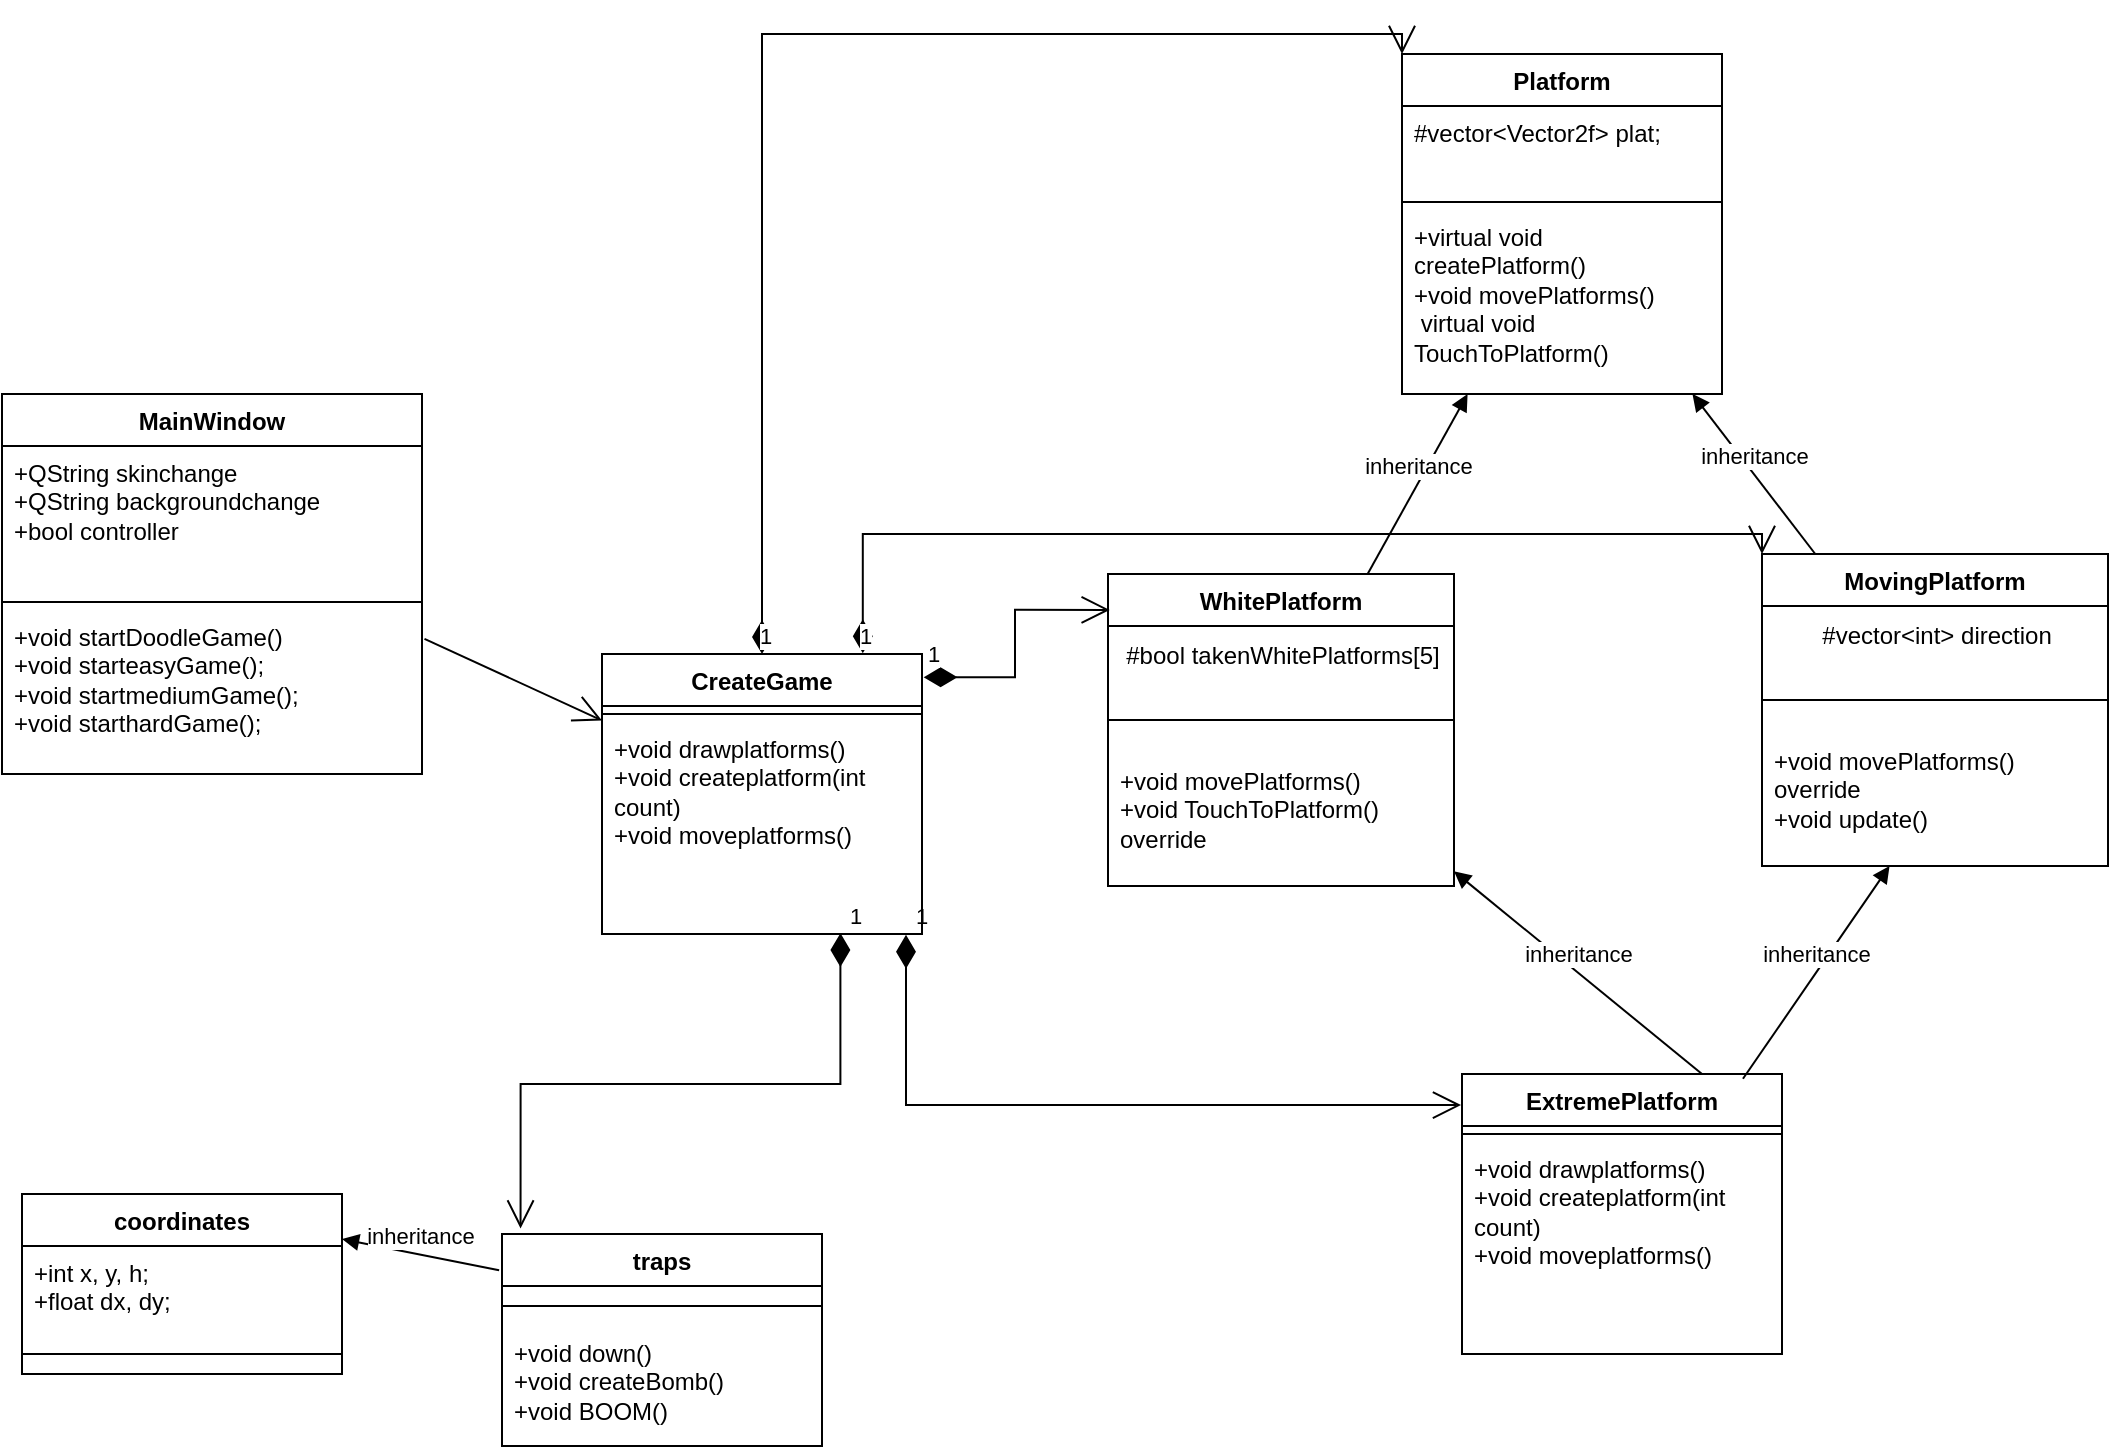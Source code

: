 <mxfile version="23.1.6" type="device">
  <diagram name="Сторінка-1" id="fhrWHgtsgEICmLfOh0h-">
    <mxGraphModel dx="1042" dy="631" grid="1" gridSize="10" guides="1" tooltips="1" connect="1" arrows="1" fold="1" page="1" pageScale="1" pageWidth="827" pageHeight="1169" math="0" shadow="0">
      <root>
        <mxCell id="0" />
        <mxCell id="1" parent="0" />
        <mxCell id="ECvIYYzI3fATd54jcmxr-10" value="MainWindow" style="swimlane;fontStyle=1;align=center;verticalAlign=top;childLayout=stackLayout;horizontal=1;startSize=26;horizontalStack=0;resizeParent=1;resizeParentMax=0;resizeLast=0;collapsible=1;marginBottom=0;whiteSpace=wrap;html=1;" parent="1" vertex="1">
          <mxGeometry x="10" y="210" width="210" height="190" as="geometry">
            <mxRectangle x="174" y="210" width="110" height="30" as="alternateBounds" />
          </mxGeometry>
        </mxCell>
        <mxCell id="ECvIYYzI3fATd54jcmxr-11" value="+QString skinchange&lt;br&gt;+QString backgroundchange&lt;br&gt;+bool controller" style="text;strokeColor=none;fillColor=none;align=left;verticalAlign=top;spacingLeft=4;spacingRight=4;overflow=hidden;rotatable=0;points=[[0,0.5],[1,0.5]];portConstraint=eastwest;whiteSpace=wrap;html=1;" parent="ECvIYYzI3fATd54jcmxr-10" vertex="1">
          <mxGeometry y="26" width="210" height="74" as="geometry" />
        </mxCell>
        <mxCell id="ECvIYYzI3fATd54jcmxr-12" value="" style="line;strokeWidth=1;fillColor=none;align=left;verticalAlign=middle;spacingTop=-1;spacingLeft=3;spacingRight=3;rotatable=0;labelPosition=right;points=[];portConstraint=eastwest;strokeColor=inherit;" parent="ECvIYYzI3fATd54jcmxr-10" vertex="1">
          <mxGeometry y="100" width="210" height="8" as="geometry" />
        </mxCell>
        <mxCell id="ECvIYYzI3fATd54jcmxr-13" value="+void startDoodleGame()&lt;br&gt;+void starteasyGame();&lt;div&gt;+void startmediumGame();&lt;/div&gt;&lt;div&gt;+void starthardGame();&lt;/div&gt;" style="text;strokeColor=none;fillColor=none;align=left;verticalAlign=top;spacingLeft=4;spacingRight=4;overflow=hidden;rotatable=0;points=[[0,0.5],[1,0.5]];portConstraint=eastwest;whiteSpace=wrap;html=1;" parent="ECvIYYzI3fATd54jcmxr-10" vertex="1">
          <mxGeometry y="108" width="210" height="82" as="geometry" />
        </mxCell>
        <mxCell id="ECvIYYzI3fATd54jcmxr-20" value="Platform" style="swimlane;fontStyle=1;align=center;verticalAlign=top;childLayout=stackLayout;horizontal=1;startSize=26;horizontalStack=0;resizeParent=1;resizeParentMax=0;resizeLast=0;collapsible=1;marginBottom=0;whiteSpace=wrap;html=1;" parent="1" vertex="1">
          <mxGeometry x="710" y="40" width="160" height="170" as="geometry" />
        </mxCell>
        <mxCell id="ECvIYYzI3fATd54jcmxr-21" value="#vector&amp;lt;Vector2f&amp;gt; plat;" style="text;strokeColor=none;fillColor=none;align=left;verticalAlign=top;spacingLeft=4;spacingRight=4;overflow=hidden;rotatable=0;points=[[0,0.5],[1,0.5]];portConstraint=eastwest;whiteSpace=wrap;html=1;" parent="ECvIYYzI3fATd54jcmxr-20" vertex="1">
          <mxGeometry y="26" width="160" height="44" as="geometry" />
        </mxCell>
        <mxCell id="ECvIYYzI3fATd54jcmxr-22" value="" style="line;strokeWidth=1;fillColor=none;align=left;verticalAlign=middle;spacingTop=-1;spacingLeft=3;spacingRight=3;rotatable=0;labelPosition=right;points=[];portConstraint=eastwest;strokeColor=inherit;" parent="ECvIYYzI3fATd54jcmxr-20" vertex="1">
          <mxGeometry y="70" width="160" height="8" as="geometry" />
        </mxCell>
        <mxCell id="ECvIYYzI3fATd54jcmxr-23" value="+virtual void createPlatform()&lt;br&gt;+void movePlatforms()&lt;br&gt;&amp;nbsp;virtual void TouchToPlatform()&lt;br&gt;&lt;div&gt;&lt;br&gt;&lt;/div&gt;" style="text;strokeColor=none;fillColor=none;align=left;verticalAlign=top;spacingLeft=4;spacingRight=4;overflow=hidden;rotatable=0;points=[[0,0.5],[1,0.5]];portConstraint=eastwest;whiteSpace=wrap;html=1;" parent="ECvIYYzI3fATd54jcmxr-20" vertex="1">
          <mxGeometry y="78" width="160" height="92" as="geometry" />
        </mxCell>
        <mxCell id="ECvIYYzI3fATd54jcmxr-24" value="WhitePlatform" style="swimlane;fontStyle=1;align=center;verticalAlign=top;childLayout=stackLayout;horizontal=1;startSize=26;horizontalStack=0;resizeParent=1;resizeParentMax=0;resizeLast=0;collapsible=1;marginBottom=0;whiteSpace=wrap;html=1;" parent="1" vertex="1">
          <mxGeometry x="563" y="300" width="173" height="156" as="geometry" />
        </mxCell>
        <mxCell id="ECvIYYzI3fATd54jcmxr-71" value="#bool takenWhitePlatforms[5]" style="text;html=1;align=center;verticalAlign=middle;resizable=0;points=[];autosize=1;strokeColor=none;fillColor=none;" parent="ECvIYYzI3fATd54jcmxr-24" vertex="1">
          <mxGeometry y="26" width="173" height="30" as="geometry" />
        </mxCell>
        <mxCell id="ECvIYYzI3fATd54jcmxr-26" value="" style="line;strokeWidth=1;fillColor=none;align=left;verticalAlign=middle;spacingTop=-1;spacingLeft=3;spacingRight=3;rotatable=0;labelPosition=right;points=[];portConstraint=eastwest;strokeColor=inherit;" parent="ECvIYYzI3fATd54jcmxr-24" vertex="1">
          <mxGeometry y="56" width="173" height="34" as="geometry" />
        </mxCell>
        <mxCell id="ECvIYYzI3fATd54jcmxr-27" value="+void movePlatforms()&lt;br&gt;+void TouchToPlatform() override&lt;br&gt;&lt;div&gt;&lt;br&gt;&lt;/div&gt;" style="text;strokeColor=none;fillColor=none;align=left;verticalAlign=top;spacingLeft=4;spacingRight=4;overflow=hidden;rotatable=0;points=[[0,0.5],[1,0.5]];portConstraint=eastwest;whiteSpace=wrap;html=1;" parent="ECvIYYzI3fATd54jcmxr-24" vertex="1">
          <mxGeometry y="90" width="173" height="66" as="geometry" />
        </mxCell>
        <mxCell id="ECvIYYzI3fATd54jcmxr-32" value="ExtremePlatform" style="swimlane;fontStyle=1;align=center;verticalAlign=top;childLayout=stackLayout;horizontal=1;startSize=26;horizontalStack=0;resizeParent=1;resizeParentMax=0;resizeLast=0;collapsible=1;marginBottom=0;whiteSpace=wrap;html=1;" parent="1" vertex="1">
          <mxGeometry x="740" y="550" width="160" height="140" as="geometry" />
        </mxCell>
        <mxCell id="ECvIYYzI3fATd54jcmxr-34" value="" style="line;strokeWidth=1;fillColor=none;align=left;verticalAlign=middle;spacingTop=-1;spacingLeft=3;spacingRight=3;rotatable=0;labelPosition=right;points=[];portConstraint=eastwest;strokeColor=inherit;" parent="ECvIYYzI3fATd54jcmxr-32" vertex="1">
          <mxGeometry y="26" width="160" height="8" as="geometry" />
        </mxCell>
        <mxCell id="ECvIYYzI3fATd54jcmxr-35" value="+void drawplatforms()&lt;br&gt;+void createplatform(int count)&lt;br&gt;+void moveplatforms()" style="text;strokeColor=none;fillColor=none;align=left;verticalAlign=top;spacingLeft=4;spacingRight=4;overflow=hidden;rotatable=0;points=[[0,0.5],[1,0.5]];portConstraint=eastwest;whiteSpace=wrap;html=1;" parent="ECvIYYzI3fATd54jcmxr-32" vertex="1">
          <mxGeometry y="34" width="160" height="106" as="geometry" />
        </mxCell>
        <mxCell id="ECvIYYzI3fATd54jcmxr-36" value="coordinates" style="swimlane;fontStyle=1;align=center;verticalAlign=top;childLayout=stackLayout;horizontal=1;startSize=26;horizontalStack=0;resizeParent=1;resizeParentMax=0;resizeLast=0;collapsible=1;marginBottom=0;whiteSpace=wrap;html=1;" parent="1" vertex="1">
          <mxGeometry x="20" y="610" width="160" height="90" as="geometry" />
        </mxCell>
        <mxCell id="ECvIYYzI3fATd54jcmxr-37" value="&lt;div&gt;+int x, y, h;&lt;/div&gt;&lt;div&gt;+float dx, dy;&lt;/div&gt;" style="text;strokeColor=none;fillColor=none;align=left;verticalAlign=top;spacingLeft=4;spacingRight=4;overflow=hidden;rotatable=0;points=[[0,0.5],[1,0.5]];portConstraint=eastwest;whiteSpace=wrap;html=1;" parent="ECvIYYzI3fATd54jcmxr-36" vertex="1">
          <mxGeometry y="26" width="160" height="44" as="geometry" />
        </mxCell>
        <mxCell id="ECvIYYzI3fATd54jcmxr-38" value="" style="line;strokeWidth=1;fillColor=none;align=left;verticalAlign=middle;spacingTop=-1;spacingLeft=3;spacingRight=3;rotatable=0;labelPosition=right;points=[];portConstraint=eastwest;strokeColor=inherit;" parent="ECvIYYzI3fATd54jcmxr-36" vertex="1">
          <mxGeometry y="70" width="160" height="20" as="geometry" />
        </mxCell>
        <mxCell id="ECvIYYzI3fATd54jcmxr-61" value="traps" style="swimlane;fontStyle=1;align=center;verticalAlign=top;childLayout=stackLayout;horizontal=1;startSize=26;horizontalStack=0;resizeParent=1;resizeParentMax=0;resizeLast=0;collapsible=1;marginBottom=0;whiteSpace=wrap;html=1;" parent="1" vertex="1">
          <mxGeometry x="260" y="630" width="160" height="106" as="geometry" />
        </mxCell>
        <mxCell id="ECvIYYzI3fATd54jcmxr-63" value="" style="line;strokeWidth=1;fillColor=none;align=left;verticalAlign=middle;spacingTop=-1;spacingLeft=3;spacingRight=3;rotatable=0;labelPosition=right;points=[];portConstraint=eastwest;strokeColor=inherit;" parent="ECvIYYzI3fATd54jcmxr-61" vertex="1">
          <mxGeometry y="26" width="160" height="20" as="geometry" />
        </mxCell>
        <mxCell id="ECvIYYzI3fATd54jcmxr-64" value="+void down()&lt;br&gt;+void createBomb()&lt;br&gt;+void BOOM()" style="text;strokeColor=none;fillColor=none;align=left;verticalAlign=top;spacingLeft=4;spacingRight=4;overflow=hidden;rotatable=0;points=[[0,0.5],[1,0.5]];portConstraint=eastwest;whiteSpace=wrap;html=1;" parent="ECvIYYzI3fATd54jcmxr-61" vertex="1">
          <mxGeometry y="46" width="160" height="60" as="geometry" />
        </mxCell>
        <mxCell id="ECvIYYzI3fATd54jcmxr-66" value="inheritance" style="html=1;verticalAlign=bottom;endArrow=block;curved=0;rounded=0;entryX=1;entryY=0.25;entryDx=0;entryDy=0;exitX=-0.009;exitY=0.171;exitDx=0;exitDy=0;exitPerimeter=0;" parent="1" source="ECvIYYzI3fATd54jcmxr-61" target="ECvIYYzI3fATd54jcmxr-36" edge="1">
          <mxGeometry width="80" relative="1" as="geometry">
            <mxPoint x="310" y="660" as="sourcePoint" />
            <mxPoint x="440" y="490" as="targetPoint" />
          </mxGeometry>
        </mxCell>
        <mxCell id="ECvIYYzI3fATd54jcmxr-67" value="inheritance" style="html=1;verticalAlign=bottom;endArrow=block;curved=0;rounded=0;" parent="1" source="ECvIYYzI3fATd54jcmxr-24" target="ECvIYYzI3fATd54jcmxr-20" edge="1">
          <mxGeometry width="80" relative="1" as="geometry">
            <mxPoint x="329" y="628" as="sourcePoint" />
            <mxPoint x="240" y="603" as="targetPoint" />
          </mxGeometry>
        </mxCell>
        <mxCell id="ECvIYYzI3fATd54jcmxr-68" value="inheritance" style="html=1;verticalAlign=bottom;endArrow=block;curved=0;rounded=0;" parent="1" source="ECvIYYzI3fATd54jcmxr-72" target="ECvIYYzI3fATd54jcmxr-20" edge="1">
          <mxGeometry width="80" relative="1" as="geometry">
            <mxPoint x="655.094" y="295" as="sourcePoint" />
            <mxPoint x="472" y="230" as="targetPoint" />
          </mxGeometry>
        </mxCell>
        <mxCell id="ECvIYYzI3fATd54jcmxr-69" value="inheritance" style="html=1;verticalAlign=bottom;endArrow=block;curved=0;rounded=0;exitX=0.75;exitY=0;exitDx=0;exitDy=0;" parent="1" source="ECvIYYzI3fATd54jcmxr-32" target="ECvIYYzI3fATd54jcmxr-24" edge="1">
          <mxGeometry width="80" relative="1" as="geometry">
            <mxPoint x="458" y="325" as="sourcePoint" />
            <mxPoint x="482" y="240" as="targetPoint" />
          </mxGeometry>
        </mxCell>
        <mxCell id="ECvIYYzI3fATd54jcmxr-70" value="inheritance" style="html=1;verticalAlign=bottom;endArrow=block;curved=0;rounded=0;exitX=0.878;exitY=0.017;exitDx=0;exitDy=0;exitPerimeter=0;" parent="1" source="ECvIYYzI3fATd54jcmxr-32" target="ECvIYYzI3fATd54jcmxr-75" edge="1">
          <mxGeometry width="80" relative="1" as="geometry">
            <mxPoint x="468" y="335" as="sourcePoint" />
            <mxPoint x="620" y="448.72" as="targetPoint" />
          </mxGeometry>
        </mxCell>
        <mxCell id="ECvIYYzI3fATd54jcmxr-72" value="MovingPlatform" style="swimlane;fontStyle=1;align=center;verticalAlign=top;childLayout=stackLayout;horizontal=1;startSize=26;horizontalStack=0;resizeParent=1;resizeParentMax=0;resizeLast=0;collapsible=1;marginBottom=0;whiteSpace=wrap;html=1;" parent="1" vertex="1">
          <mxGeometry x="890" y="290" width="173" height="156" as="geometry" />
        </mxCell>
        <mxCell id="ECvIYYzI3fATd54jcmxr-73" value="#vector&amp;lt;int&amp;gt; direction" style="text;html=1;align=center;verticalAlign=middle;resizable=0;points=[];autosize=1;strokeColor=none;fillColor=none;" parent="ECvIYYzI3fATd54jcmxr-72" vertex="1">
          <mxGeometry y="26" width="173" height="30" as="geometry" />
        </mxCell>
        <mxCell id="ECvIYYzI3fATd54jcmxr-74" value="" style="line;strokeWidth=1;fillColor=none;align=left;verticalAlign=middle;spacingTop=-1;spacingLeft=3;spacingRight=3;rotatable=0;labelPosition=right;points=[];portConstraint=eastwest;strokeColor=inherit;" parent="ECvIYYzI3fATd54jcmxr-72" vertex="1">
          <mxGeometry y="56" width="173" height="34" as="geometry" />
        </mxCell>
        <mxCell id="ECvIYYzI3fATd54jcmxr-75" value="+void movePlatforms() override&lt;br&gt;+void update()" style="text;strokeColor=none;fillColor=none;align=left;verticalAlign=top;spacingLeft=4;spacingRight=4;overflow=hidden;rotatable=0;points=[[0,0.5],[1,0.5]];portConstraint=eastwest;whiteSpace=wrap;html=1;" parent="ECvIYYzI3fATd54jcmxr-72" vertex="1">
          <mxGeometry y="90" width="173" height="66" as="geometry" />
        </mxCell>
        <mxCell id="ORWau2D7rXOtBypaRqR--2" value="1" style="endArrow=open;html=1;endSize=12;startArrow=diamondThin;startSize=14;startFill=1;edgeStyle=orthogonalEdgeStyle;align=left;verticalAlign=bottom;rounded=0;exitX=1.005;exitY=0.083;exitDx=0;exitDy=0;exitPerimeter=0;entryX=0.005;entryY=0.115;entryDx=0;entryDy=0;entryPerimeter=0;" edge="1" parent="1" source="ORWau2D7rXOtBypaRqR--7" target="ECvIYYzI3fATd54jcmxr-24">
          <mxGeometry x="-1" y="3" relative="1" as="geometry">
            <mxPoint x="330" y="430" as="sourcePoint" />
            <mxPoint x="490" y="430" as="targetPoint" />
          </mxGeometry>
        </mxCell>
        <mxCell id="ORWau2D7rXOtBypaRqR--3" value="1" style="endArrow=open;html=1;endSize=12;startArrow=diamondThin;startSize=14;startFill=1;edgeStyle=orthogonalEdgeStyle;align=left;verticalAlign=bottom;rounded=0;exitX=0.5;exitY=0;exitDx=0;exitDy=0;entryX=0;entryY=0;entryDx=0;entryDy=0;" edge="1" parent="1" source="ORWau2D7rXOtBypaRqR--7" target="ECvIYYzI3fATd54jcmxr-20">
          <mxGeometry x="-1" y="3" relative="1" as="geometry">
            <mxPoint x="231" y="236" as="sourcePoint" />
            <mxPoint x="381" y="328" as="targetPoint" />
          </mxGeometry>
        </mxCell>
        <mxCell id="ORWau2D7rXOtBypaRqR--4" value="1" style="endArrow=open;html=1;endSize=12;startArrow=diamondThin;startSize=14;startFill=1;edgeStyle=orthogonalEdgeStyle;align=left;verticalAlign=bottom;rounded=0;exitX=0.815;exitY=-0.003;exitDx=0;exitDy=0;exitPerimeter=0;entryX=0;entryY=0;entryDx=0;entryDy=0;" edge="1" parent="1" source="ORWau2D7rXOtBypaRqR--7" target="ECvIYYzI3fATd54jcmxr-72">
          <mxGeometry x="-1" y="3" relative="1" as="geometry">
            <mxPoint x="241" y="246" as="sourcePoint" />
            <mxPoint x="391" y="338" as="targetPoint" />
          </mxGeometry>
        </mxCell>
        <mxCell id="ORWau2D7rXOtBypaRqR--5" value="1" style="endArrow=open;html=1;endSize=12;startArrow=diamondThin;startSize=14;startFill=1;edgeStyle=orthogonalEdgeStyle;align=left;verticalAlign=bottom;rounded=0;exitX=0.745;exitY=0.996;exitDx=0;exitDy=0;exitPerimeter=0;entryX=0.058;entryY=-0.026;entryDx=0;entryDy=0;entryPerimeter=0;" edge="1" parent="1" source="ORWau2D7rXOtBypaRqR--9" target="ECvIYYzI3fATd54jcmxr-61">
          <mxGeometry x="-1" y="3" relative="1" as="geometry">
            <mxPoint x="251" y="256" as="sourcePoint" />
            <mxPoint x="401" y="348" as="targetPoint" />
          </mxGeometry>
        </mxCell>
        <mxCell id="ORWau2D7rXOtBypaRqR--6" value="1" style="endArrow=open;html=1;endSize=12;startArrow=diamondThin;startSize=14;startFill=1;edgeStyle=orthogonalEdgeStyle;align=left;verticalAlign=bottom;rounded=0;exitX=0.95;exitY=1.004;exitDx=0;exitDy=0;exitPerimeter=0;entryX=-0.003;entryY=0.111;entryDx=0;entryDy=0;entryPerimeter=0;" edge="1" parent="1" source="ORWau2D7rXOtBypaRqR--9" target="ECvIYYzI3fATd54jcmxr-32">
          <mxGeometry x="-1" y="3" relative="1" as="geometry">
            <mxPoint x="261" y="266" as="sourcePoint" />
            <mxPoint x="411" y="358" as="targetPoint" />
          </mxGeometry>
        </mxCell>
        <mxCell id="ORWau2D7rXOtBypaRqR--7" value="CreateGame" style="swimlane;fontStyle=1;align=center;verticalAlign=top;childLayout=stackLayout;horizontal=1;startSize=26;horizontalStack=0;resizeParent=1;resizeParentMax=0;resizeLast=0;collapsible=1;marginBottom=0;whiteSpace=wrap;html=1;" vertex="1" parent="1">
          <mxGeometry x="310" y="340" width="160" height="140" as="geometry" />
        </mxCell>
        <mxCell id="ORWau2D7rXOtBypaRqR--8" value="" style="line;strokeWidth=1;fillColor=none;align=left;verticalAlign=middle;spacingTop=-1;spacingLeft=3;spacingRight=3;rotatable=0;labelPosition=right;points=[];portConstraint=eastwest;strokeColor=inherit;" vertex="1" parent="ORWau2D7rXOtBypaRqR--7">
          <mxGeometry y="26" width="160" height="8" as="geometry" />
        </mxCell>
        <mxCell id="ORWau2D7rXOtBypaRqR--9" value="+void drawplatforms()&lt;br&gt;+void createplatform(int count)&lt;br&gt;+void moveplatforms()" style="text;strokeColor=none;fillColor=none;align=left;verticalAlign=top;spacingLeft=4;spacingRight=4;overflow=hidden;rotatable=0;points=[[0,0.5],[1,0.5]];portConstraint=eastwest;whiteSpace=wrap;html=1;" vertex="1" parent="ORWau2D7rXOtBypaRqR--7">
          <mxGeometry y="34" width="160" height="106" as="geometry" />
        </mxCell>
        <mxCell id="ORWau2D7rXOtBypaRqR--10" value="" style="endArrow=open;endFill=1;endSize=12;html=1;rounded=0;exitX=1.006;exitY=0.176;exitDx=0;exitDy=0;exitPerimeter=0;" edge="1" parent="1" source="ECvIYYzI3fATd54jcmxr-13" target="ORWau2D7rXOtBypaRqR--7">
          <mxGeometry width="160" relative="1" as="geometry">
            <mxPoint x="370" y="440" as="sourcePoint" />
            <mxPoint x="340" y="370" as="targetPoint" />
          </mxGeometry>
        </mxCell>
      </root>
    </mxGraphModel>
  </diagram>
</mxfile>
